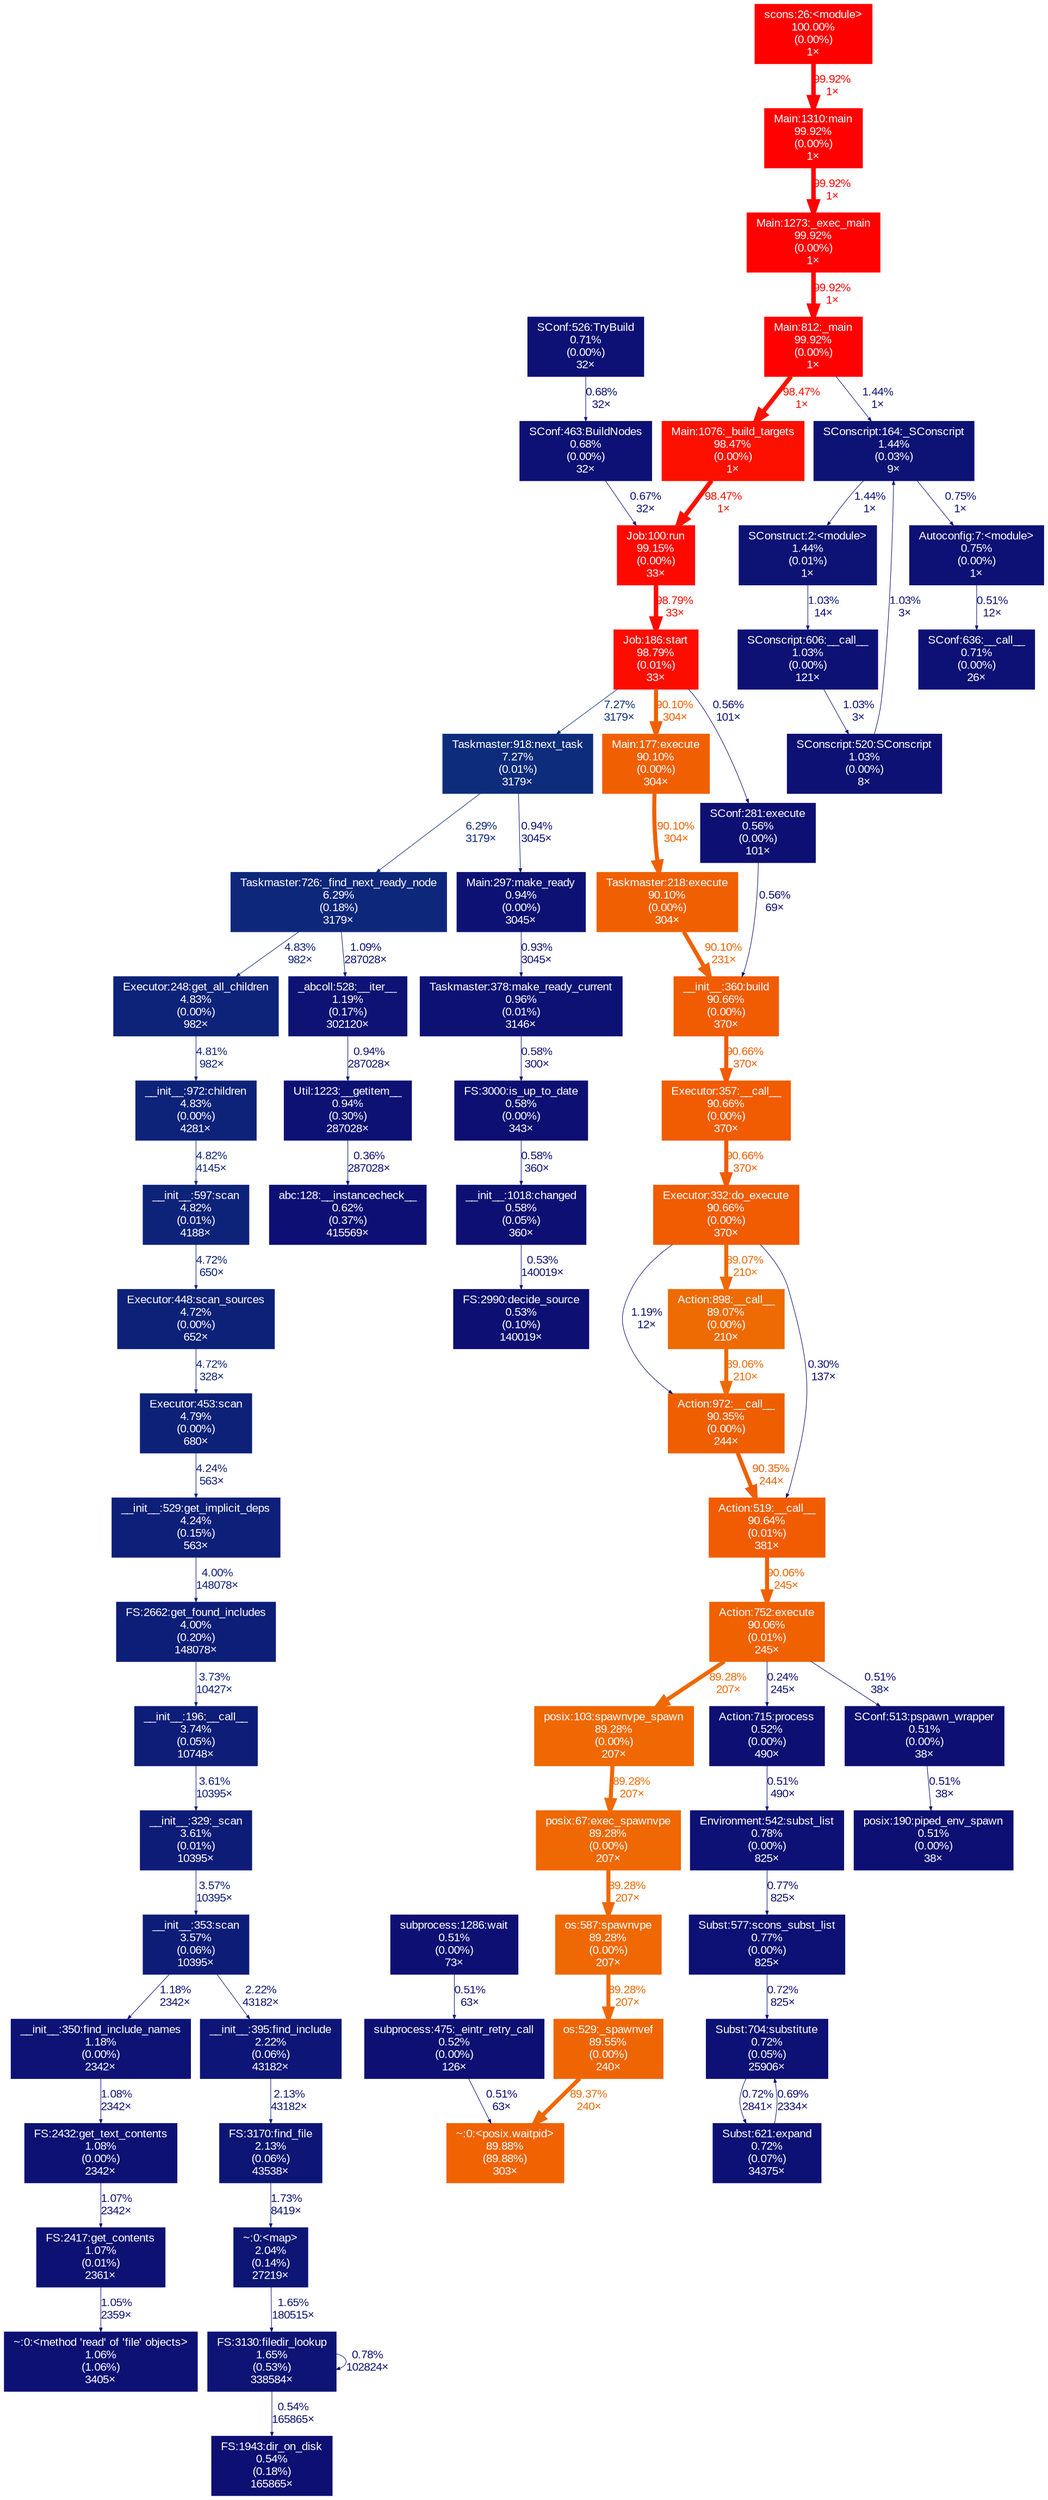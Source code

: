 digraph {
	graph [ranksep=0.25, fontname=Arial, nodesep=0.125];
	node [fontname=Arial, style=filled, height=0, width=0, shape=box, fontcolor=white];
	edge [fontname=Arial];
	9 [color="#0d287b", fontcolor="#ffffff", fontsize="10.00", label="Taskmaster:726:_find_next_ready_node\n6.29%\n(0.18%)\n3179×"];
	9 -> 534 [color="#0d1174", label="1.09%\n287028×", arrowsize="0.35", fontsize="10.00", fontcolor="#0d1174", labeldistance="0.50", penwidth="0.50"];
	9 -> 1002 [color="#0d2279", label="4.83%\n982×", arrowsize="0.35", fontsize="10.00", fontcolor="#0d2279", labeldistance="0.50", penwidth="0.50"];
	34 [color="#0d1074", fontcolor="#ffffff", fontsize="10.00", label="Subst:621:expand\n0.72%\n(0.07%)\n34375×"];
	34 -> 535 [color="#0d1074", label="0.69%\n2334×", arrowsize="0.35", fontsize="10.00", fontcolor="#0d1074", labeldistance="0.50", penwidth="0.50"];
	43 [color="#fd0d00", fontcolor="#ffffff", fontsize="10.00", label="Job:186:start\n98.79%\n(0.01%)\n33×"];
	43 -> 224 [color="#0d0f73", label="0.56%\n101×", arrowsize="0.35", fontsize="10.00", fontcolor="#0d0f73", labeldistance="0.50", penwidth="0.50"];
	43 -> 1440 [color="#f06002", label="90.10%\n304×", arrowsize="0.95", fontsize="10.00", fontcolor="#f06002", labeldistance="3.60", penwidth="3.60"];
	43 -> 281 [color="#0d2d7c", label="7.27%\n3179×", arrowsize="0.35", fontsize="10.00", fontcolor="#0d2d7c", labeldistance="0.50", penwidth="0.50"];
	51 [color="#0d1074", fontcolor="#ffffff", fontsize="10.00", label="SConf:526:TryBuild\n0.71%\n(0.00%)\n32×"];
	51 -> 334 [color="#0d1074", label="0.68%\n32×", arrowsize="0.35", fontsize="10.00", fontcolor="#0d1074", labeldistance="0.50", penwidth="0.50"];
	85 [color="#0d0f73", fontcolor="#ffffff", fontsize="10.00", label="posix:190:piped_env_spawn\n0.51%\n(0.00%)\n38×"];
	86 [color="#0d0f73", fontcolor="#ffffff", fontsize="10.00", label="SConf:513:pspawn_wrapper\n0.51%\n(0.00%)\n38×"];
	86 -> 85 [color="#0d0f73", label="0.51%\n38×", arrowsize="0.35", fontsize="10.00", fontcolor="#0d0f73", labeldistance="0.50", penwidth="0.50"];
	98 [color="#ff0100", fontcolor="#ffffff", fontsize="10.00", label="Main:812:_main\n99.92%\n(0.00%)\n1×"];
	98 -> 208 [color="#0d1375", label="1.44%\n1×", arrowsize="0.35", fontsize="10.00", fontcolor="#0d1375", labeldistance="0.50", penwidth="0.50"];
	98 -> 618 [color="#fd1000", label="98.47%\n1×", arrowsize="0.99", fontsize="10.00", fontcolor="#fd1000", labeldistance="3.94", penwidth="3.94"];
	141 [color="#0d1375", fontcolor="#ffffff", fontsize="10.00", label="SConstruct:2:<module>\n1.44%\n(0.01%)\n1×"];
	141 -> 438 [color="#0d1174", label="1.03%\n14×", arrowsize="0.35", fontsize="10.00", fontcolor="#0d1174", labeldistance="0.50", penwidth="0.50"];
	146 [color="#ff0100", fontcolor="#ffffff", fontsize="10.00", label="Main:1310:main\n99.92%\n(0.00%)\n1×"];
	146 -> 515 [color="#ff0100", label="99.92%\n1×", arrowsize="1.00", fontsize="10.00", fontcolor="#ff0100", labeldistance="4.00", penwidth="4.00"];
	177 [color="#0d1074", fontcolor="#ffffff", fontsize="10.00", label="SConf:636:__call__\n0.71%\n(0.00%)\n26×"];
	187 [color="#0d1d78", fontcolor="#ffffff", fontsize="10.00", label="__init__:196:__call__\n3.74%\n(0.05%)\n10748×"];
	187 -> 591 [color="#0d1c77", label="3.61%\n10395×", arrowsize="0.35", fontsize="10.00", fontcolor="#0d1c77", labeldistance="0.50", penwidth="0.50"];
	208 [color="#0d1375", fontcolor="#ffffff", fontsize="10.00", label="SConscript:164:_SConscript\n1.44%\n(0.03%)\n9×"];
	208 -> 141 [color="#0d1375", label="1.44%\n1×", arrowsize="0.35", fontsize="10.00", fontcolor="#0d1375", labeldistance="0.50", penwidth="0.50"];
	208 -> 722 [color="#0d1074", label="0.75%\n1×", arrowsize="0.35", fontsize="10.00", fontcolor="#0d1074", labeldistance="0.50", penwidth="0.50"];
	224 [color="#0d0f73", fontcolor="#ffffff", fontsize="10.00", label="SConf:281:execute\n0.56%\n(0.00%)\n101×"];
	224 -> 282 [color="#0d0f73", label="0.56%\n69×", arrowsize="0.35", fontsize="10.00", fontcolor="#0d0f73", labeldistance="0.50", penwidth="0.50"];
	225 [color="#0d1174", fontcolor="#ffffff", fontsize="10.00", label="Taskmaster:378:make_ready_current\n0.96%\n(0.01%)\n3146×"];
	225 -> 1036 [color="#0d0f73", label="0.58%\n300×", arrowsize="0.35", fontsize="10.00", fontcolor="#0d0f73", labeldistance="0.50", penwidth="0.50"];
	228 [color="#0d2279", fontcolor="#ffffff", fontsize="10.00", label="__init__:597:scan\n4.82%\n(0.01%)\n4188×"];
	228 -> 1453 [color="#0d2179", label="4.72%\n650×", arrowsize="0.35", fontsize="10.00", fontcolor="#0d2179", labeldistance="0.50", penwidth="0.50"];
	230 [color="#0d0f73", fontcolor="#ffffff", fontsize="10.00", label="__init__:1018:changed\n0.58%\n(0.05%)\n360×"];
	230 -> 328 [color="#0d0f73", label="0.53%\n140019×", arrowsize="0.35", fontsize="10.00", fontcolor="#0d0f73", labeldistance="0.50", penwidth="0.50"];
	235 [color="#0d0f73", fontcolor="#ffffff", fontsize="10.00", label="Action:715:process\n0.52%\n(0.00%)\n490×"];
	235 -> 1268 [color="#0d0f73", label="0.51%\n490×", arrowsize="0.35", fontsize="10.00", fontcolor="#0d0f73", labeldistance="0.50", penwidth="0.50"];
	236 [color="#0d0f73", fontcolor="#ffffff", fontsize="10.00", label="subprocess:1286:wait\n0.51%\n(0.00%)\n73×"];
	236 -> 446 [color="#0d0f73", label="0.51%\n63×", arrowsize="0.35", fontsize="10.00", fontcolor="#0d0f73", labeldistance="0.50", penwidth="0.50"];
	243 [color="#0d2279", fontcolor="#ffffff", fontsize="10.00", label="__init__:972:children\n4.83%\n(0.00%)\n4281×"];
	243 -> 228 [color="#0d2279", label="4.82%\n4145×", arrowsize="0.35", fontsize="10.00", fontcolor="#0d2279", labeldistance="0.50", penwidth="0.50"];
	246 [color="#0d1575", fontcolor="#ffffff", fontsize="10.00", label="~:0:<map>\n2.04%\n(0.14%)\n27219×"];
	246 -> 386 [color="#0d1475", label="1.65%\n180515×", arrowsize="0.35", fontsize="10.00", fontcolor="#0d1475", labeldistance="0.50", penwidth="0.50"];
	264 [color="#0d1c77", fontcolor="#ffffff", fontsize="10.00", label="__init__:353:scan\n3.57%\n(0.06%)\n10395×"];
	264 -> 520 [color="#0d1676", label="2.22%\n43182×", arrowsize="0.35", fontsize="10.00", fontcolor="#0d1676", labeldistance="0.50", penwidth="0.50"];
	264 -> 910 [color="#0d1274", label="1.18%\n2342×", arrowsize="0.35", fontsize="10.00", fontcolor="#0d1274", labeldistance="0.50", penwidth="0.50"];
	281 [color="#0d2d7c", fontcolor="#ffffff", fontsize="10.00", label="Taskmaster:918:next_task\n7.27%\n(0.01%)\n3179×"];
	281 -> 1704 [color="#0d1174", label="0.94%\n3045×", arrowsize="0.35", fontsize="10.00", fontcolor="#0d1174", labeldistance="0.50", penwidth="0.50"];
	281 -> 9 [color="#0d287b", label="6.29%\n3179×", arrowsize="0.35", fontsize="10.00", fontcolor="#0d287b", labeldistance="0.50", penwidth="0.50"];
	282 [color="#f15b02", fontcolor="#ffffff", fontsize="10.00", label="__init__:360:build\n90.66%\n(0.00%)\n370×"];
	282 -> 930 [color="#f15b02", label="90.66%\n370×", arrowsize="0.95", fontsize="10.00", fontcolor="#f15b02", labeldistance="3.63", penwidth="3.63"];
	299 [color="#0d1e78", fontcolor="#ffffff", fontsize="10.00", label="FS:2662:get_found_includes\n4.00%\n(0.20%)\n148078×"];
	299 -> 187 [color="#0d1d78", label="3.73%\n10427×", arrowsize="0.35", fontsize="10.00", fontcolor="#0d1d78", labeldistance="0.50", penwidth="0.50"];
	328 [color="#0d0f73", fontcolor="#ffffff", fontsize="10.00", label="FS:2990:decide_source\n0.53%\n(0.10%)\n140019×"];
	330 [color="#ff0000", fontcolor="#ffffff", fontsize="10.00", label="scons:26:<module>\n100.00%\n(0.00%)\n1×"];
	330 -> 146 [color="#ff0100", label="99.92%\n1×", arrowsize="1.00", fontsize="10.00", fontcolor="#ff0100", labeldistance="4.00", penwidth="4.00"];
	334 [color="#0d1074", fontcolor="#ffffff", fontsize="10.00", label="SConf:463:BuildNodes\n0.68%\n(0.00%)\n32×"];
	334 -> 1170 [color="#0d1074", label="0.67%\n32×", arrowsize="0.35", fontsize="10.00", fontcolor="#0d1074", labeldistance="0.50", penwidth="0.50"];
	348 [color="#0d2179", fontcolor="#ffffff", fontsize="10.00", label="Executor:453:scan\n4.79%\n(0.00%)\n680×"];
	348 -> 808 [color="#0d1f78", label="4.24%\n563×", arrowsize="0.35", fontsize="10.00", fontcolor="#0d1f78", labeldistance="0.50", penwidth="0.50"];
	386 [color="#0d1475", fontcolor="#ffffff", fontsize="10.00", label="FS:3130:filedir_lookup\n1.65%\n(0.53%)\n338584×"];
	386 -> 386 [color="#0d1074", label="0.78%\n102824×", arrowsize="0.35", fontsize="10.00", fontcolor="#0d1074", labeldistance="0.50", penwidth="0.50"];
	386 -> 1411 [color="#0d0f73", label="0.54%\n165865×", arrowsize="0.35", fontsize="10.00", fontcolor="#0d0f73", labeldistance="0.50", penwidth="0.50"];
	390 [color="#f06102", fontcolor="#ffffff", fontsize="10.00", label="Action:752:execute\n90.06%\n(0.01%)\n245×"];
	390 -> 86 [color="#0d0f73", label="0.51%\n38×", arrowsize="0.35", fontsize="10.00", fontcolor="#0d0f73", labeldistance="0.50", penwidth="0.50"];
	390 -> 1332 [color="#ef6803", label="89.28%\n207×", arrowsize="0.94", fontsize="10.00", fontcolor="#ef6803", labeldistance="3.57", penwidth="3.57"];
	390 -> 235 [color="#0d0e73", label="0.24%\n245×", arrowsize="0.35", fontsize="10.00", fontcolor="#0d0e73", labeldistance="0.50", penwidth="0.50"];
	428 [color="#0d1074", fontcolor="#ffffff", fontsize="10.00", label="Subst:577:scons_subst_list\n0.77%\n(0.00%)\n825×"];
	428 -> 535 [color="#0d1074", label="0.72%\n825×", arrowsize="0.35", fontsize="10.00", fontcolor="#0d1074", labeldistance="0.50", penwidth="0.50"];
	438 [color="#0d1174", fontcolor="#ffffff", fontsize="10.00", label="SConscript:606:__call__\n1.03%\n(0.00%)\n121×"];
	438 -> 464 [color="#0d1174", label="1.03%\n3×", arrowsize="0.35", fontsize="10.00", fontcolor="#0d1174", labeldistance="0.50", penwidth="0.50"];
	446 [color="#0d0f73", fontcolor="#ffffff", fontsize="10.00", label="subprocess:475:_eintr_retry_call\n0.52%\n(0.00%)\n126×"];
	446 -> 1562 [color="#0d0f73", label="0.51%\n63×", arrowsize="0.35", fontsize="10.00", fontcolor="#0d0f73", labeldistance="0.50", penwidth="0.50"];
	464 [color="#0d1174", fontcolor="#ffffff", fontsize="10.00", label="SConscript:520:SConscript\n1.03%\n(0.00%)\n8×"];
	464 -> 208 [color="#0d1174", label="1.03%\n3×", arrowsize="0.35", fontsize="10.00", fontcolor="#0d1174", labeldistance="0.50", penwidth="0.50"];
	515 [color="#ff0100", fontcolor="#ffffff", fontsize="10.00", label="Main:1273:_exec_main\n99.92%\n(0.00%)\n1×"];
	515 -> 98 [color="#ff0100", label="99.92%\n1×", arrowsize="1.00", fontsize="10.00", fontcolor="#ff0100", labeldistance="4.00", penwidth="4.00"];
	520 [color="#0d1676", fontcolor="#ffffff", fontsize="10.00", label="__init__:395:find_include\n2.22%\n(0.06%)\n43182×"];
	520 -> 544 [color="#0d1675", label="2.13%\n43182×", arrowsize="0.35", fontsize="10.00", fontcolor="#0d1675", labeldistance="0.50", penwidth="0.50"];
	534 [color="#0d1274", fontcolor="#ffffff", fontsize="10.00", label="_abcoll:528:__iter__\n1.19%\n(0.17%)\n302120×"];
	534 -> 1270 [color="#0d1174", label="0.94%\n287028×", arrowsize="0.35", fontsize="10.00", fontcolor="#0d1174", labeldistance="0.50", penwidth="0.50"];
	535 [color="#0d1074", fontcolor="#ffffff", fontsize="10.00", label="Subst:704:substitute\n0.72%\n(0.05%)\n25906×"];
	535 -> 34 [color="#0d1074", label="0.72%\n2841×", arrowsize="0.35", fontsize="10.00", fontcolor="#0d1074", labeldistance="0.50", penwidth="0.50"];
	544 [color="#0d1675", fontcolor="#ffffff", fontsize="10.00", label="FS:3170:find_file\n2.13%\n(0.06%)\n43538×"];
	544 -> 246 [color="#0d1475", label="1.73%\n8419×", arrowsize="0.35", fontsize="10.00", fontcolor="#0d1475", labeldistance="0.50", penwidth="0.50"];
	587 [color="#0d1174", fontcolor="#ffffff", fontsize="10.00", label="FS:2417:get_contents\n1.07%\n(0.01%)\n2361×"];
	587 -> 1770 [color="#0d1174", label="1.05%\n2359×", arrowsize="0.35", fontsize="10.00", fontcolor="#0d1174", labeldistance="0.50", penwidth="0.50"];
	591 [color="#0d1c77", fontcolor="#ffffff", fontsize="10.00", label="__init__:329:_scan\n3.61%\n(0.01%)\n10395×"];
	591 -> 264 [color="#0d1c77", label="3.57%\n10395×", arrowsize="0.35", fontsize="10.00", fontcolor="#0d1c77", labeldistance="0.50", penwidth="0.50"];
	618 [color="#fd1000", fontcolor="#ffffff", fontsize="10.00", label="Main:1076:_build_targets\n98.47%\n(0.00%)\n1×"];
	618 -> 1170 [color="#fd1000", label="98.47%\n1×", arrowsize="0.99", fontsize="10.00", fontcolor="#fd1000", labeldistance="3.94", penwidth="3.94"];
	684 [color="#f06002", fontcolor="#ffffff", fontsize="10.00", label="Taskmaster:218:execute\n90.10%\n(0.00%)\n304×"];
	684 -> 282 [color="#f06102", label="90.10%\n231×", arrowsize="0.95", fontsize="10.00", fontcolor="#f06102", labeldistance="3.60", penwidth="3.60"];
	706 [color="#0d0f74", fontcolor="#ffffff", fontsize="10.00", label="abc:128:__instancecheck__\n0.62%\n(0.37%)\n415569×"];
	722 [color="#0d1074", fontcolor="#ffffff", fontsize="10.00", label="Autoconfig:7:<module>\n0.75%\n(0.00%)\n1×"];
	722 -> 177 [color="#0d0f73", label="0.51%\n12×", arrowsize="0.35", fontsize="10.00", fontcolor="#0d0f73", labeldistance="0.50", penwidth="0.50"];
	765 [color="#ee6a03", fontcolor="#ffffff", fontsize="10.00", label="Action:898:__call__\n89.07%\n(0.00%)\n210×"];
	765 -> 1204 [color="#ee6a03", label="89.06%\n210×", arrowsize="0.94", fontsize="10.00", fontcolor="#ee6a03", labeldistance="3.56", penwidth="3.56"];
	766 [color="#f15b02", fontcolor="#ffffff", fontsize="10.00", label="Executor:332:do_execute\n90.66%\n(0.00%)\n370×"];
	766 -> 1204 [color="#0d1274", label="1.19%\n12×", arrowsize="0.35", fontsize="10.00", fontcolor="#0d1274", labeldistance="0.50", penwidth="0.50"];
	766 -> 795 [color="#0d0e73", label="0.30%\n137×", arrowsize="0.35", fontsize="10.00", fontcolor="#0d0e73", labeldistance="0.50", penwidth="0.50"];
	766 -> 765 [color="#ee6a03", label="89.07%\n210×", arrowsize="0.94", fontsize="10.00", fontcolor="#ee6a03", labeldistance="3.56", penwidth="3.56"];
	795 [color="#f15c02", fontcolor="#ffffff", fontsize="10.00", label="Action:519:__call__\n90.64%\n(0.01%)\n381×"];
	795 -> 390 [color="#f06102", label="90.06%\n245×", arrowsize="0.95", fontsize="10.00", fontcolor="#f06102", labeldistance="3.60", penwidth="3.60"];
	808 [color="#0d1f78", fontcolor="#ffffff", fontsize="10.00", label="__init__:529:get_implicit_deps\n4.24%\n(0.15%)\n563×"];
	808 -> 299 [color="#0d1e78", label="4.00%\n148078×", arrowsize="0.35", fontsize="10.00", fontcolor="#0d1e78", labeldistance="0.50", penwidth="0.50"];
	908 [color="#ef6503", fontcolor="#ffffff", fontsize="10.00", label="os:529:_spawnvef\n89.55%\n(0.00%)\n240×"];
	908 -> 1562 [color="#ef6703", label="89.37%\n240×", arrowsize="0.95", fontsize="10.00", fontcolor="#ef6703", labeldistance="3.57", penwidth="3.57"];
	910 [color="#0d1274", fontcolor="#ffffff", fontsize="10.00", label="__init__:350:find_include_names\n1.18%\n(0.00%)\n2342×"];
	910 -> 1117 [color="#0d1174", label="1.08%\n2342×", arrowsize="0.35", fontsize="10.00", fontcolor="#0d1174", labeldistance="0.50", penwidth="0.50"];
	930 [color="#f15b02", fontcolor="#ffffff", fontsize="10.00", label="Executor:357:__call__\n90.66%\n(0.00%)\n370×"];
	930 -> 766 [color="#f15b02", label="90.66%\n370×", arrowsize="0.95", fontsize="10.00", fontcolor="#f15b02", labeldistance="3.63", penwidth="3.63"];
	1002 [color="#0d2279", fontcolor="#ffffff", fontsize="10.00", label="Executor:248:get_all_children\n4.83%\n(0.00%)\n982×"];
	1002 -> 243 [color="#0d2279", label="4.81%\n982×", arrowsize="0.35", fontsize="10.00", fontcolor="#0d2279", labeldistance="0.50", penwidth="0.50"];
	1036 [color="#0d0f73", fontcolor="#ffffff", fontsize="10.00", label="FS:3000:is_up_to_date\n0.58%\n(0.00%)\n343×"];
	1036 -> 230 [color="#0d0f73", label="0.58%\n360×", arrowsize="0.35", fontsize="10.00", fontcolor="#0d0f73", labeldistance="0.50", penwidth="0.50"];
	1117 [color="#0d1174", fontcolor="#ffffff", fontsize="10.00", label="FS:2432:get_text_contents\n1.08%\n(0.00%)\n2342×"];
	1117 -> 587 [color="#0d1174", label="1.07%\n2342×", arrowsize="0.35", fontsize="10.00", fontcolor="#0d1174", labeldistance="0.50", penwidth="0.50"];
	1170 [color="#fe0900", fontcolor="#ffffff", fontsize="10.00", label="Job:100:run\n99.15%\n(0.00%)\n33×"];
	1170 -> 43 [color="#fd0d00", label="98.79%\n33×", arrowsize="0.99", fontsize="10.00", fontcolor="#fd0d00", labeldistance="3.95", penwidth="3.95"];
	1204 [color="#f05e02", fontcolor="#ffffff", fontsize="10.00", label="Action:972:__call__\n90.35%\n(0.00%)\n244×"];
	1204 -> 795 [color="#f05e02", label="90.35%\n244×", arrowsize="0.95", fontsize="10.00", fontcolor="#f05e02", labeldistance="3.61", penwidth="3.61"];
	1268 [color="#0d1074", fontcolor="#ffffff", fontsize="10.00", label="Environment:542:subst_list\n0.78%\n(0.00%)\n825×"];
	1268 -> 428 [color="#0d1074", label="0.77%\n825×", arrowsize="0.35", fontsize="10.00", fontcolor="#0d1074", labeldistance="0.50", penwidth="0.50"];
	1270 [color="#0d1174", fontcolor="#ffffff", fontsize="10.00", label="Util:1223:__getitem__\n0.94%\n(0.30%)\n287028×"];
	1270 -> 706 [color="#0d0e73", label="0.36%\n287028×", arrowsize="0.35", fontsize="10.00", fontcolor="#0d0e73", labeldistance="0.50", penwidth="0.50"];
	1331 [color="#ef6803", fontcolor="#ffffff", fontsize="10.00", label="posix:67:exec_spawnvpe\n89.28%\n(0.00%)\n207×"];
	1331 -> 1910 [color="#ef6803", label="89.28%\n207×", arrowsize="0.94", fontsize="10.00", fontcolor="#ef6803", labeldistance="3.57", penwidth="3.57"];
	1332 [color="#ef6803", fontcolor="#ffffff", fontsize="10.00", label="posix:103:spawnvpe_spawn\n89.28%\n(0.00%)\n207×"];
	1332 -> 1331 [color="#ef6803", label="89.28%\n207×", arrowsize="0.94", fontsize="10.00", fontcolor="#ef6803", labeldistance="3.57", penwidth="3.57"];
	1411 [color="#0d0f73", fontcolor="#ffffff", fontsize="10.00", label="FS:1943:dir_on_disk\n0.54%\n(0.18%)\n165865×"];
	1440 [color="#f06002", fontcolor="#ffffff", fontsize="10.00", label="Main:177:execute\n90.10%\n(0.00%)\n304×"];
	1440 -> 684 [color="#f06002", label="90.10%\n304×", arrowsize="0.95", fontsize="10.00", fontcolor="#f06002", labeldistance="3.60", penwidth="3.60"];
	1453 [color="#0d2179", fontcolor="#ffffff", fontsize="10.00", label="Executor:448:scan_sources\n4.72%\n(0.00%)\n652×"];
	1453 -> 348 [color="#0d2179", label="4.72%\n328×", arrowsize="0.35", fontsize="10.00", fontcolor="#0d2179", labeldistance="0.50", penwidth="0.50"];
	1562 [color="#f06202", fontcolor="#ffffff", fontsize="10.00", label="~:0:<posix.waitpid>\n89.88%\n(89.88%)\n303×"];
	1704 [color="#0d1174", fontcolor="#ffffff", fontsize="10.00", label="Main:297:make_ready\n0.94%\n(0.00%)\n3045×"];
	1704 -> 225 [color="#0d1174", label="0.93%\n3045×", arrowsize="0.35", fontsize="10.00", fontcolor="#0d1174", labeldistance="0.50", penwidth="0.50"];
	1770 [color="#0d1174", fontcolor="#ffffff", fontsize="10.00", label="~:0:<method 'read' of 'file' objects>\n1.06%\n(1.06%)\n3405×"];
	1910 [color="#ef6803", fontcolor="#ffffff", fontsize="10.00", label="os:587:spawnvpe\n89.28%\n(0.00%)\n207×"];
	1910 -> 908 [color="#ef6803", label="89.28%\n207×", arrowsize="0.94", fontsize="10.00", fontcolor="#ef6803", labeldistance="3.57", penwidth="3.57"];
}
